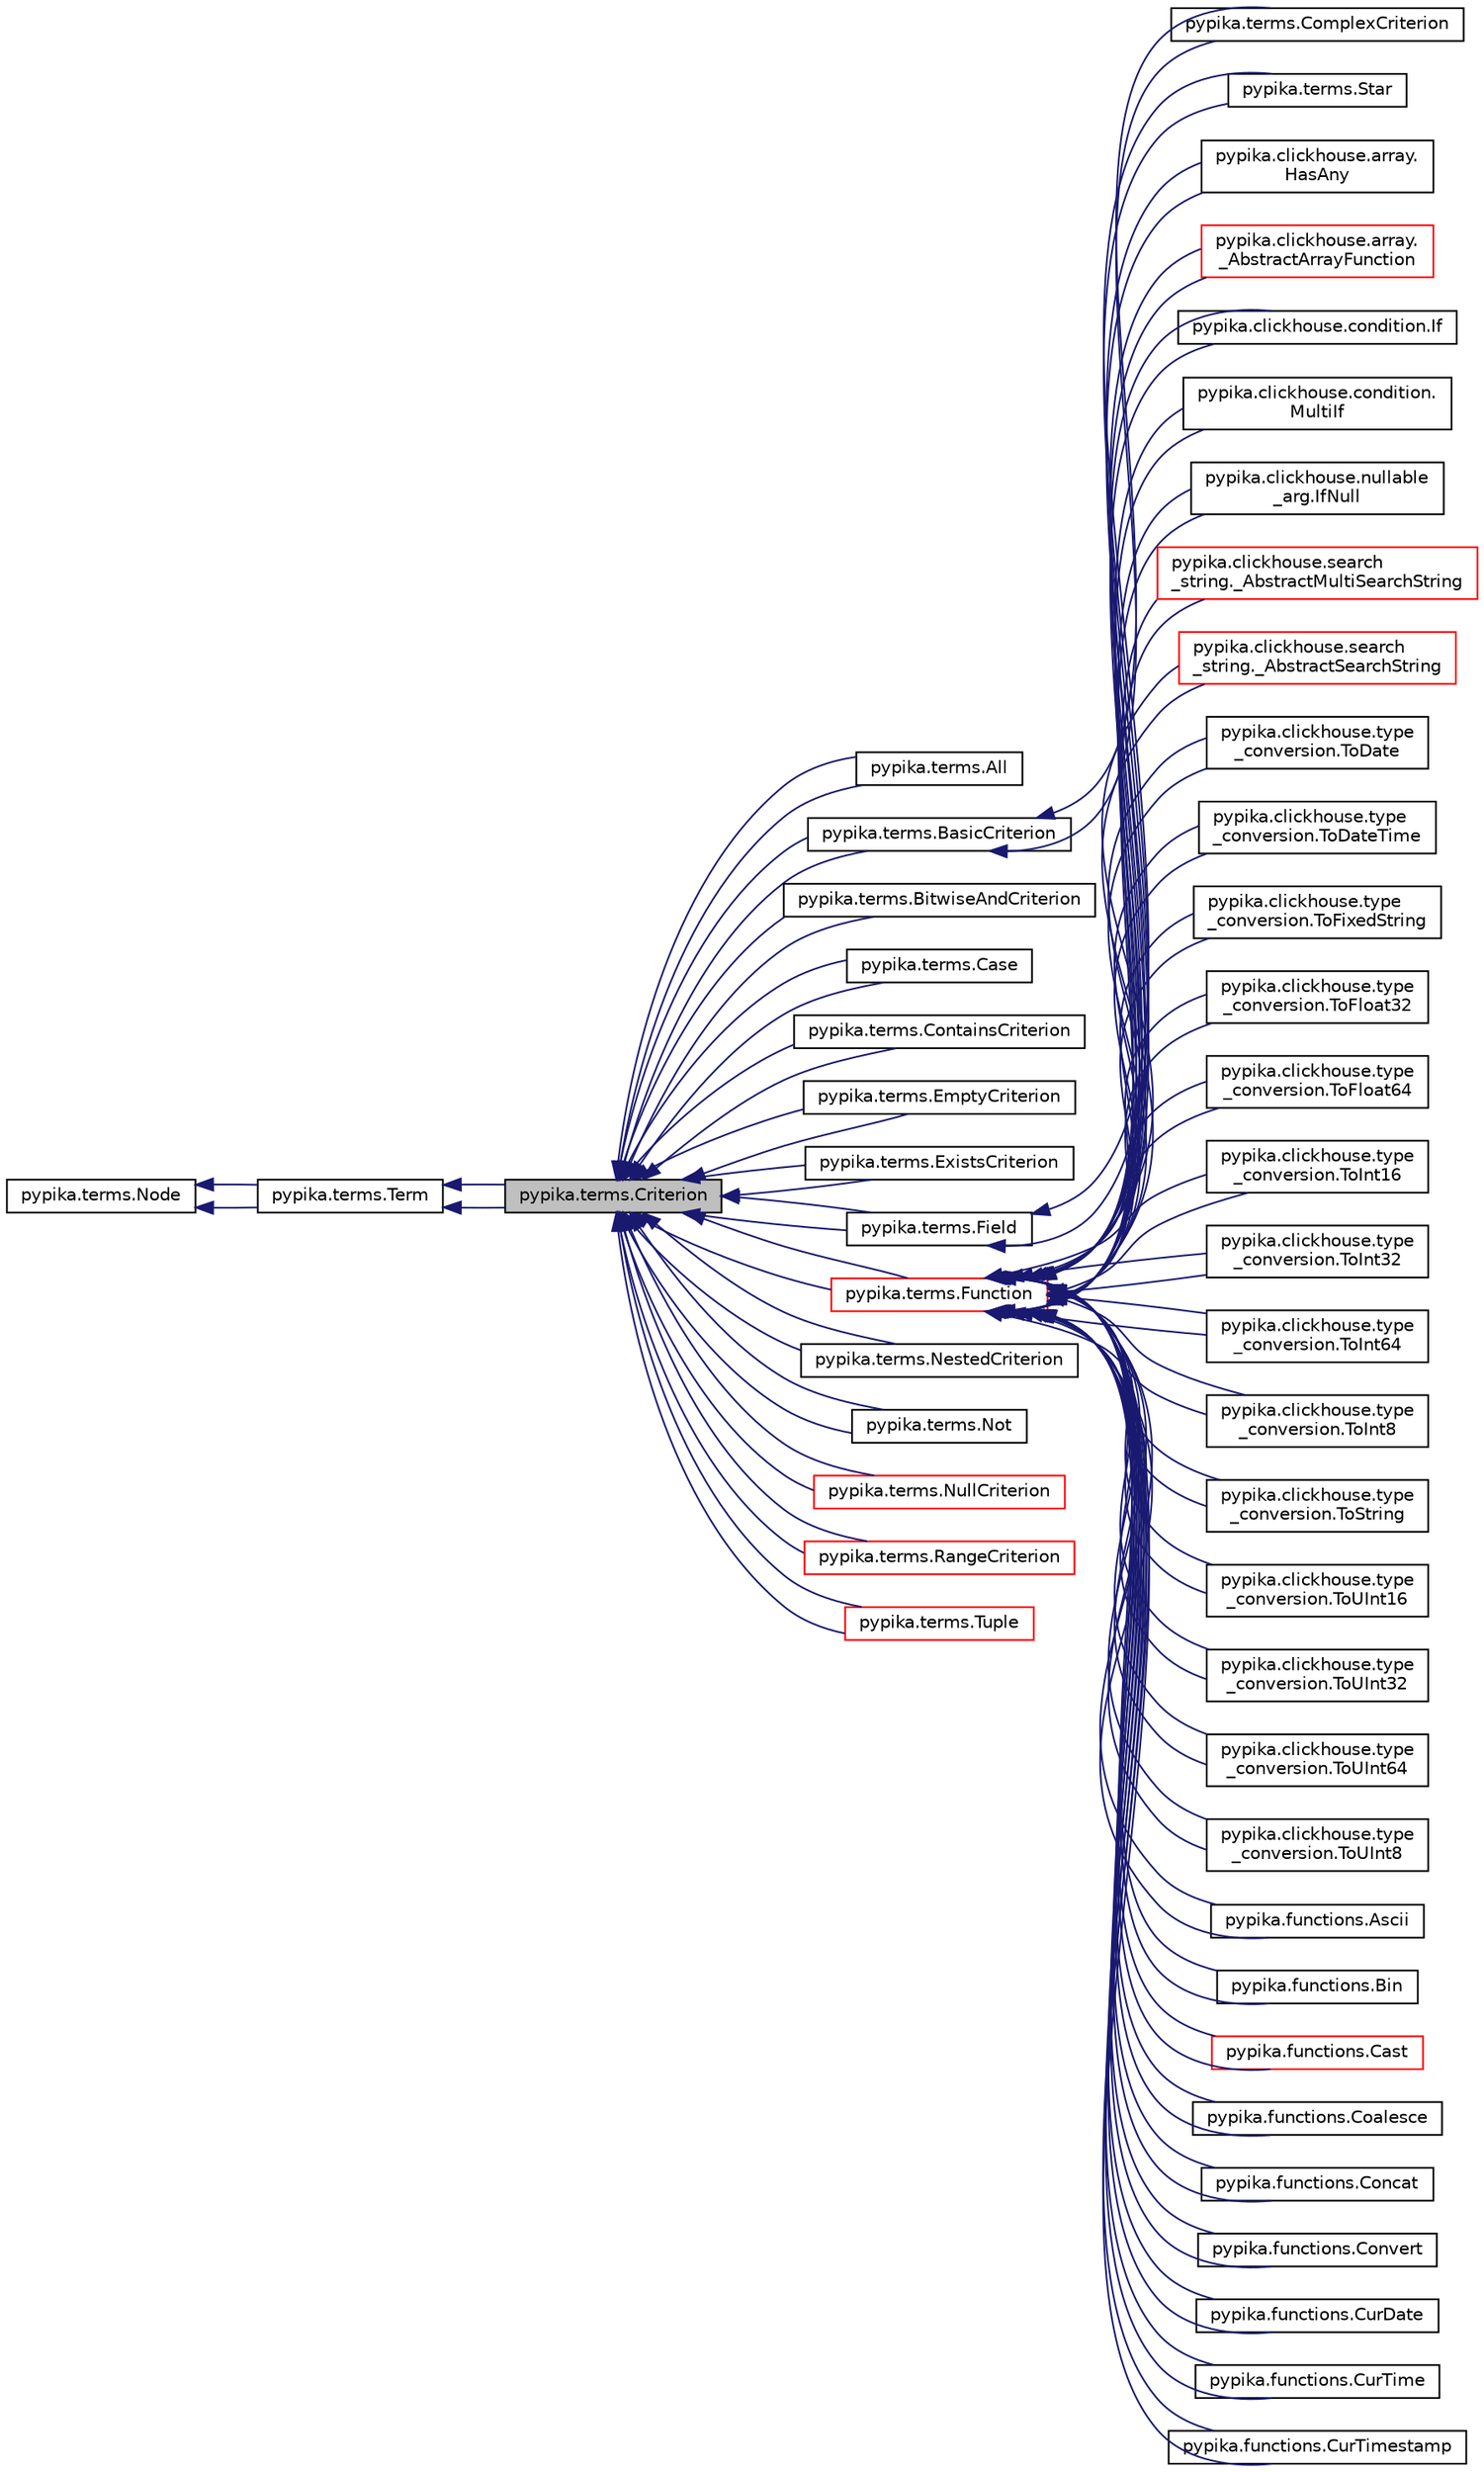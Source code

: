 digraph "pypika.terms.Criterion"
{
 // LATEX_PDF_SIZE
  edge [fontname="Helvetica",fontsize="10",labelfontname="Helvetica",labelfontsize="10"];
  node [fontname="Helvetica",fontsize="10",shape=record];
  rankdir="LR";
  Node1 [label="pypika.terms.Criterion",height=0.2,width=0.4,color="black", fillcolor="grey75", style="filled", fontcolor="black",tooltip=" "];
  Node2 -> Node1 [dir="back",color="midnightblue",fontsize="10",style="solid",fontname="Helvetica"];
  Node2 [label="pypika.terms.Term",height=0.2,width=0.4,color="black", fillcolor="white", style="filled",URL="$classpypika_1_1terms_1_1Term.html",tooltip=" "];
  Node3 -> Node2 [dir="back",color="midnightblue",fontsize="10",style="solid",fontname="Helvetica"];
  Node3 [label="pypika.terms.Node",height=0.2,width=0.4,color="black", fillcolor="white", style="filled",URL="$classpypika_1_1terms_1_1Node.html",tooltip=" "];
  Node3 -> Node2 [dir="back",color="midnightblue",fontsize="10",style="solid",fontname="Helvetica"];
  Node2 -> Node1 [dir="back",color="midnightblue",fontsize="10",style="solid",fontname="Helvetica"];
  Node1 -> Node4 [dir="back",color="midnightblue",fontsize="10",style="solid",fontname="Helvetica"];
  Node4 [label="pypika.terms.All",height=0.2,width=0.4,color="black", fillcolor="white", style="filled",URL="$classpypika_1_1terms_1_1All.html",tooltip=" "];
  Node1 -> Node4 [dir="back",color="midnightblue",fontsize="10",style="solid",fontname="Helvetica"];
  Node1 -> Node5 [dir="back",color="midnightblue",fontsize="10",style="solid",fontname="Helvetica"];
  Node5 [label="pypika.terms.BasicCriterion",height=0.2,width=0.4,color="black", fillcolor="white", style="filled",URL="$classpypika_1_1terms_1_1BasicCriterion.html",tooltip=" "];
  Node5 -> Node6 [dir="back",color="midnightblue",fontsize="10",style="solid",fontname="Helvetica"];
  Node6 [label="pypika.terms.ComplexCriterion",height=0.2,width=0.4,color="black", fillcolor="white", style="filled",URL="$classpypika_1_1terms_1_1ComplexCriterion.html",tooltip=" "];
  Node5 -> Node6 [dir="back",color="midnightblue",fontsize="10",style="solid",fontname="Helvetica"];
  Node1 -> Node5 [dir="back",color="midnightblue",fontsize="10",style="solid",fontname="Helvetica"];
  Node1 -> Node7 [dir="back",color="midnightblue",fontsize="10",style="solid",fontname="Helvetica"];
  Node7 [label="pypika.terms.BitwiseAndCriterion",height=0.2,width=0.4,color="black", fillcolor="white", style="filled",URL="$classpypika_1_1terms_1_1BitwiseAndCriterion.html",tooltip=" "];
  Node1 -> Node7 [dir="back",color="midnightblue",fontsize="10",style="solid",fontname="Helvetica"];
  Node1 -> Node8 [dir="back",color="midnightblue",fontsize="10",style="solid",fontname="Helvetica"];
  Node8 [label="pypika.terms.Case",height=0.2,width=0.4,color="black", fillcolor="white", style="filled",URL="$classpypika_1_1terms_1_1Case.html",tooltip=" "];
  Node1 -> Node8 [dir="back",color="midnightblue",fontsize="10",style="solid",fontname="Helvetica"];
  Node1 -> Node9 [dir="back",color="midnightblue",fontsize="10",style="solid",fontname="Helvetica"];
  Node9 [label="pypika.terms.ContainsCriterion",height=0.2,width=0.4,color="black", fillcolor="white", style="filled",URL="$classpypika_1_1terms_1_1ContainsCriterion.html",tooltip=" "];
  Node1 -> Node9 [dir="back",color="midnightblue",fontsize="10",style="solid",fontname="Helvetica"];
  Node1 -> Node10 [dir="back",color="midnightblue",fontsize="10",style="solid",fontname="Helvetica"];
  Node10 [label="pypika.terms.EmptyCriterion",height=0.2,width=0.4,color="black", fillcolor="white", style="filled",URL="$classpypika_1_1terms_1_1EmptyCriterion.html",tooltip=" "];
  Node1 -> Node10 [dir="back",color="midnightblue",fontsize="10",style="solid",fontname="Helvetica"];
  Node1 -> Node11 [dir="back",color="midnightblue",fontsize="10",style="solid",fontname="Helvetica"];
  Node11 [label="pypika.terms.ExistsCriterion",height=0.2,width=0.4,color="black", fillcolor="white", style="filled",URL="$classpypika_1_1terms_1_1ExistsCriterion.html",tooltip=" "];
  Node1 -> Node11 [dir="back",color="midnightblue",fontsize="10",style="solid",fontname="Helvetica"];
  Node1 -> Node12 [dir="back",color="midnightblue",fontsize="10",style="solid",fontname="Helvetica"];
  Node12 [label="pypika.terms.Field",height=0.2,width=0.4,color="black", fillcolor="white", style="filled",URL="$classpypika_1_1terms_1_1Field.html",tooltip=" "];
  Node12 -> Node13 [dir="back",color="midnightblue",fontsize="10",style="solid",fontname="Helvetica"];
  Node13 [label="pypika.terms.Star",height=0.2,width=0.4,color="black", fillcolor="white", style="filled",URL="$classpypika_1_1terms_1_1Star.html",tooltip=" "];
  Node12 -> Node13 [dir="back",color="midnightblue",fontsize="10",style="solid",fontname="Helvetica"];
  Node1 -> Node12 [dir="back",color="midnightblue",fontsize="10",style="solid",fontname="Helvetica"];
  Node1 -> Node14 [dir="back",color="midnightblue",fontsize="10",style="solid",fontname="Helvetica"];
  Node14 [label="pypika.terms.Function",height=0.2,width=0.4,color="red", fillcolor="white", style="filled",URL="$classpypika_1_1terms_1_1Function.html",tooltip=" "];
  Node14 -> Node15 [dir="back",color="midnightblue",fontsize="10",style="solid",fontname="Helvetica"];
  Node15 [label="pypika.clickhouse.array.\lHasAny",height=0.2,width=0.4,color="black", fillcolor="white", style="filled",URL="$classpypika_1_1clickhouse_1_1array_1_1HasAny.html",tooltip=" "];
  Node14 -> Node15 [dir="back",color="midnightblue",fontsize="10",style="solid",fontname="Helvetica"];
  Node14 -> Node16 [dir="back",color="midnightblue",fontsize="10",style="solid",fontname="Helvetica"];
  Node16 [label="pypika.clickhouse.array.\l_AbstractArrayFunction",height=0.2,width=0.4,color="red", fillcolor="white", style="filled",URL="$classpypika_1_1clickhouse_1_1array_1_1__AbstractArrayFunction.html",tooltip=" "];
  Node14 -> Node16 [dir="back",color="midnightblue",fontsize="10",style="solid",fontname="Helvetica"];
  Node14 -> Node20 [dir="back",color="midnightblue",fontsize="10",style="solid",fontname="Helvetica"];
  Node20 [label="pypika.clickhouse.condition.If",height=0.2,width=0.4,color="black", fillcolor="white", style="filled",URL="$classpypika_1_1clickhouse_1_1condition_1_1If.html",tooltip=" "];
  Node14 -> Node20 [dir="back",color="midnightblue",fontsize="10",style="solid",fontname="Helvetica"];
  Node14 -> Node21 [dir="back",color="midnightblue",fontsize="10",style="solid",fontname="Helvetica"];
  Node21 [label="pypika.clickhouse.condition.\lMultiIf",height=0.2,width=0.4,color="black", fillcolor="white", style="filled",URL="$classpypika_1_1clickhouse_1_1condition_1_1MultiIf.html",tooltip=" "];
  Node14 -> Node21 [dir="back",color="midnightblue",fontsize="10",style="solid",fontname="Helvetica"];
  Node14 -> Node22 [dir="back",color="midnightblue",fontsize="10",style="solid",fontname="Helvetica"];
  Node22 [label="pypika.clickhouse.nullable\l_arg.IfNull",height=0.2,width=0.4,color="black", fillcolor="white", style="filled",URL="$classpypika_1_1clickhouse_1_1nullable__arg_1_1IfNull.html",tooltip=" "];
  Node14 -> Node22 [dir="back",color="midnightblue",fontsize="10",style="solid",fontname="Helvetica"];
  Node14 -> Node23 [dir="back",color="midnightblue",fontsize="10",style="solid",fontname="Helvetica"];
  Node23 [label="pypika.clickhouse.search\l_string._AbstractMultiSearchString",height=0.2,width=0.4,color="red", fillcolor="white", style="filled",URL="$classpypika_1_1clickhouse_1_1search__string_1_1__AbstractMultiSearchString.html",tooltip=" "];
  Node14 -> Node23 [dir="back",color="midnightblue",fontsize="10",style="solid",fontname="Helvetica"];
  Node14 -> Node26 [dir="back",color="midnightblue",fontsize="10",style="solid",fontname="Helvetica"];
  Node26 [label="pypika.clickhouse.search\l_string._AbstractSearchString",height=0.2,width=0.4,color="red", fillcolor="white", style="filled",URL="$classpypika_1_1clickhouse_1_1search__string_1_1__AbstractSearchString.html",tooltip=" "];
  Node14 -> Node26 [dir="back",color="midnightblue",fontsize="10",style="solid",fontname="Helvetica"];
  Node14 -> Node30 [dir="back",color="midnightblue",fontsize="10",style="solid",fontname="Helvetica"];
  Node30 [label="pypika.clickhouse.type\l_conversion.ToDate",height=0.2,width=0.4,color="black", fillcolor="white", style="filled",URL="$classpypika_1_1clickhouse_1_1type__conversion_1_1ToDate.html",tooltip=" "];
  Node14 -> Node30 [dir="back",color="midnightblue",fontsize="10",style="solid",fontname="Helvetica"];
  Node14 -> Node31 [dir="back",color="midnightblue",fontsize="10",style="solid",fontname="Helvetica"];
  Node31 [label="pypika.clickhouse.type\l_conversion.ToDateTime",height=0.2,width=0.4,color="black", fillcolor="white", style="filled",URL="$classpypika_1_1clickhouse_1_1type__conversion_1_1ToDateTime.html",tooltip=" "];
  Node14 -> Node31 [dir="back",color="midnightblue",fontsize="10",style="solid",fontname="Helvetica"];
  Node14 -> Node32 [dir="back",color="midnightblue",fontsize="10",style="solid",fontname="Helvetica"];
  Node32 [label="pypika.clickhouse.type\l_conversion.ToFixedString",height=0.2,width=0.4,color="black", fillcolor="white", style="filled",URL="$classpypika_1_1clickhouse_1_1type__conversion_1_1ToFixedString.html",tooltip=" "];
  Node14 -> Node32 [dir="back",color="midnightblue",fontsize="10",style="solid",fontname="Helvetica"];
  Node14 -> Node33 [dir="back",color="midnightblue",fontsize="10",style="solid",fontname="Helvetica"];
  Node33 [label="pypika.clickhouse.type\l_conversion.ToFloat32",height=0.2,width=0.4,color="black", fillcolor="white", style="filled",URL="$classpypika_1_1clickhouse_1_1type__conversion_1_1ToFloat32.html",tooltip=" "];
  Node14 -> Node33 [dir="back",color="midnightblue",fontsize="10",style="solid",fontname="Helvetica"];
  Node14 -> Node34 [dir="back",color="midnightblue",fontsize="10",style="solid",fontname="Helvetica"];
  Node34 [label="pypika.clickhouse.type\l_conversion.ToFloat64",height=0.2,width=0.4,color="black", fillcolor="white", style="filled",URL="$classpypika_1_1clickhouse_1_1type__conversion_1_1ToFloat64.html",tooltip=" "];
  Node14 -> Node34 [dir="back",color="midnightblue",fontsize="10",style="solid",fontname="Helvetica"];
  Node14 -> Node35 [dir="back",color="midnightblue",fontsize="10",style="solid",fontname="Helvetica"];
  Node35 [label="pypika.clickhouse.type\l_conversion.ToInt16",height=0.2,width=0.4,color="black", fillcolor="white", style="filled",URL="$classpypika_1_1clickhouse_1_1type__conversion_1_1ToInt16.html",tooltip=" "];
  Node14 -> Node35 [dir="back",color="midnightblue",fontsize="10",style="solid",fontname="Helvetica"];
  Node14 -> Node36 [dir="back",color="midnightblue",fontsize="10",style="solid",fontname="Helvetica"];
  Node36 [label="pypika.clickhouse.type\l_conversion.ToInt32",height=0.2,width=0.4,color="black", fillcolor="white", style="filled",URL="$classpypika_1_1clickhouse_1_1type__conversion_1_1ToInt32.html",tooltip=" "];
  Node14 -> Node36 [dir="back",color="midnightblue",fontsize="10",style="solid",fontname="Helvetica"];
  Node14 -> Node37 [dir="back",color="midnightblue",fontsize="10",style="solid",fontname="Helvetica"];
  Node37 [label="pypika.clickhouse.type\l_conversion.ToInt64",height=0.2,width=0.4,color="black", fillcolor="white", style="filled",URL="$classpypika_1_1clickhouse_1_1type__conversion_1_1ToInt64.html",tooltip=" "];
  Node14 -> Node37 [dir="back",color="midnightblue",fontsize="10",style="solid",fontname="Helvetica"];
  Node14 -> Node38 [dir="back",color="midnightblue",fontsize="10",style="solid",fontname="Helvetica"];
  Node38 [label="pypika.clickhouse.type\l_conversion.ToInt8",height=0.2,width=0.4,color="black", fillcolor="white", style="filled",URL="$classpypika_1_1clickhouse_1_1type__conversion_1_1ToInt8.html",tooltip=" "];
  Node14 -> Node38 [dir="back",color="midnightblue",fontsize="10",style="solid",fontname="Helvetica"];
  Node14 -> Node39 [dir="back",color="midnightblue",fontsize="10",style="solid",fontname="Helvetica"];
  Node39 [label="pypika.clickhouse.type\l_conversion.ToString",height=0.2,width=0.4,color="black", fillcolor="white", style="filled",URL="$classpypika_1_1clickhouse_1_1type__conversion_1_1ToString.html",tooltip=" "];
  Node14 -> Node39 [dir="back",color="midnightblue",fontsize="10",style="solid",fontname="Helvetica"];
  Node14 -> Node40 [dir="back",color="midnightblue",fontsize="10",style="solid",fontname="Helvetica"];
  Node40 [label="pypika.clickhouse.type\l_conversion.ToUInt16",height=0.2,width=0.4,color="black", fillcolor="white", style="filled",URL="$classpypika_1_1clickhouse_1_1type__conversion_1_1ToUInt16.html",tooltip=" "];
  Node14 -> Node40 [dir="back",color="midnightblue",fontsize="10",style="solid",fontname="Helvetica"];
  Node14 -> Node41 [dir="back",color="midnightblue",fontsize="10",style="solid",fontname="Helvetica"];
  Node41 [label="pypika.clickhouse.type\l_conversion.ToUInt32",height=0.2,width=0.4,color="black", fillcolor="white", style="filled",URL="$classpypika_1_1clickhouse_1_1type__conversion_1_1ToUInt32.html",tooltip=" "];
  Node14 -> Node41 [dir="back",color="midnightblue",fontsize="10",style="solid",fontname="Helvetica"];
  Node14 -> Node42 [dir="back",color="midnightblue",fontsize="10",style="solid",fontname="Helvetica"];
  Node42 [label="pypika.clickhouse.type\l_conversion.ToUInt64",height=0.2,width=0.4,color="black", fillcolor="white", style="filled",URL="$classpypika_1_1clickhouse_1_1type__conversion_1_1ToUInt64.html",tooltip=" "];
  Node14 -> Node42 [dir="back",color="midnightblue",fontsize="10",style="solid",fontname="Helvetica"];
  Node14 -> Node43 [dir="back",color="midnightblue",fontsize="10",style="solid",fontname="Helvetica"];
  Node43 [label="pypika.clickhouse.type\l_conversion.ToUInt8",height=0.2,width=0.4,color="black", fillcolor="white", style="filled",URL="$classpypika_1_1clickhouse_1_1type__conversion_1_1ToUInt8.html",tooltip=" "];
  Node14 -> Node43 [dir="back",color="midnightblue",fontsize="10",style="solid",fontname="Helvetica"];
  Node14 -> Node44 [dir="back",color="midnightblue",fontsize="10",style="solid",fontname="Helvetica"];
  Node44 [label="pypika.functions.Ascii",height=0.2,width=0.4,color="black", fillcolor="white", style="filled",URL="$classpypika_1_1functions_1_1Ascii.html",tooltip=" "];
  Node14 -> Node44 [dir="back",color="midnightblue",fontsize="10",style="solid",fontname="Helvetica"];
  Node14 -> Node45 [dir="back",color="midnightblue",fontsize="10",style="solid",fontname="Helvetica"];
  Node45 [label="pypika.functions.Bin",height=0.2,width=0.4,color="black", fillcolor="white", style="filled",URL="$classpypika_1_1functions_1_1Bin.html",tooltip=" "];
  Node14 -> Node45 [dir="back",color="midnightblue",fontsize="10",style="solid",fontname="Helvetica"];
  Node14 -> Node46 [dir="back",color="midnightblue",fontsize="10",style="solid",fontname="Helvetica"];
  Node46 [label="pypika.functions.Cast",height=0.2,width=0.4,color="red", fillcolor="white", style="filled",URL="$classpypika_1_1functions_1_1Cast.html",tooltip=" "];
  Node14 -> Node46 [dir="back",color="midnightblue",fontsize="10",style="solid",fontname="Helvetica"];
  Node14 -> Node49 [dir="back",color="midnightblue",fontsize="10",style="solid",fontname="Helvetica"];
  Node49 [label="pypika.functions.Coalesce",height=0.2,width=0.4,color="black", fillcolor="white", style="filled",URL="$classpypika_1_1functions_1_1Coalesce.html",tooltip=" "];
  Node14 -> Node49 [dir="back",color="midnightblue",fontsize="10",style="solid",fontname="Helvetica"];
  Node14 -> Node50 [dir="back",color="midnightblue",fontsize="10",style="solid",fontname="Helvetica"];
  Node50 [label="pypika.functions.Concat",height=0.2,width=0.4,color="black", fillcolor="white", style="filled",URL="$classpypika_1_1functions_1_1Concat.html",tooltip=" "];
  Node14 -> Node50 [dir="back",color="midnightblue",fontsize="10",style="solid",fontname="Helvetica"];
  Node14 -> Node51 [dir="back",color="midnightblue",fontsize="10",style="solid",fontname="Helvetica"];
  Node51 [label="pypika.functions.Convert",height=0.2,width=0.4,color="black", fillcolor="white", style="filled",URL="$classpypika_1_1functions_1_1Convert.html",tooltip=" "];
  Node14 -> Node51 [dir="back",color="midnightblue",fontsize="10",style="solid",fontname="Helvetica"];
  Node14 -> Node52 [dir="back",color="midnightblue",fontsize="10",style="solid",fontname="Helvetica"];
  Node52 [label="pypika.functions.CurDate",height=0.2,width=0.4,color="black", fillcolor="white", style="filled",URL="$classpypika_1_1functions_1_1CurDate.html",tooltip=" "];
  Node14 -> Node52 [dir="back",color="midnightblue",fontsize="10",style="solid",fontname="Helvetica"];
  Node14 -> Node53 [dir="back",color="midnightblue",fontsize="10",style="solid",fontname="Helvetica"];
  Node53 [label="pypika.functions.CurTime",height=0.2,width=0.4,color="black", fillcolor="white", style="filled",URL="$classpypika_1_1functions_1_1CurTime.html",tooltip=" "];
  Node14 -> Node53 [dir="back",color="midnightblue",fontsize="10",style="solid",fontname="Helvetica"];
  Node14 -> Node54 [dir="back",color="midnightblue",fontsize="10",style="solid",fontname="Helvetica"];
  Node54 [label="pypika.functions.CurTimestamp",height=0.2,width=0.4,color="black", fillcolor="white", style="filled",URL="$classpypika_1_1functions_1_1CurTimestamp.html",tooltip=" "];
  Node14 -> Node54 [dir="back",color="midnightblue",fontsize="10",style="solid",fontname="Helvetica"];
  Node1 -> Node14 [dir="back",color="midnightblue",fontsize="10",style="solid",fontname="Helvetica"];
  Node1 -> Node122 [dir="back",color="midnightblue",fontsize="10",style="solid",fontname="Helvetica"];
  Node122 [label="pypika.terms.NestedCriterion",height=0.2,width=0.4,color="black", fillcolor="white", style="filled",URL="$classpypika_1_1terms_1_1NestedCriterion.html",tooltip=" "];
  Node1 -> Node122 [dir="back",color="midnightblue",fontsize="10",style="solid",fontname="Helvetica"];
  Node1 -> Node123 [dir="back",color="midnightblue",fontsize="10",style="solid",fontname="Helvetica"];
  Node123 [label="pypika.terms.Not",height=0.2,width=0.4,color="black", fillcolor="white", style="filled",URL="$classpypika_1_1terms_1_1Not.html",tooltip=" "];
  Node1 -> Node123 [dir="back",color="midnightblue",fontsize="10",style="solid",fontname="Helvetica"];
  Node1 -> Node124 [dir="back",color="midnightblue",fontsize="10",style="solid",fontname="Helvetica"];
  Node124 [label="pypika.terms.NullCriterion",height=0.2,width=0.4,color="red", fillcolor="white", style="filled",URL="$classpypika_1_1terms_1_1NullCriterion.html",tooltip=" "];
  Node1 -> Node124 [dir="back",color="midnightblue",fontsize="10",style="solid",fontname="Helvetica"];
  Node1 -> Node126 [dir="back",color="midnightblue",fontsize="10",style="solid",fontname="Helvetica"];
  Node126 [label="pypika.terms.RangeCriterion",height=0.2,width=0.4,color="red", fillcolor="white", style="filled",URL="$classpypika_1_1terms_1_1RangeCriterion.html",tooltip=" "];
  Node1 -> Node126 [dir="back",color="midnightblue",fontsize="10",style="solid",fontname="Helvetica"];
  Node1 -> Node129 [dir="back",color="midnightblue",fontsize="10",style="solid",fontname="Helvetica"];
  Node129 [label="pypika.terms.Tuple",height=0.2,width=0.4,color="red", fillcolor="white", style="filled",URL="$classpypika_1_1terms_1_1Tuple.html",tooltip=" "];
  Node1 -> Node129 [dir="back",color="midnightblue",fontsize="10",style="solid",fontname="Helvetica"];
}
